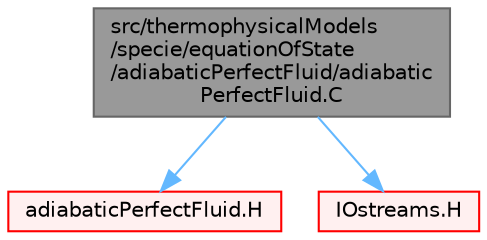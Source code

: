digraph "src/thermophysicalModels/specie/equationOfState/adiabaticPerfectFluid/adiabaticPerfectFluid.C"
{
 // LATEX_PDF_SIZE
  bgcolor="transparent";
  edge [fontname=Helvetica,fontsize=10,labelfontname=Helvetica,labelfontsize=10];
  node [fontname=Helvetica,fontsize=10,shape=box,height=0.2,width=0.4];
  Node1 [id="Node000001",label="src/thermophysicalModels\l/specie/equationOfState\l/adiabaticPerfectFluid/adiabatic\lPerfectFluid.C",height=0.2,width=0.4,color="gray40", fillcolor="grey60", style="filled", fontcolor="black",tooltip=" "];
  Node1 -> Node2 [id="edge1_Node000001_Node000002",color="steelblue1",style="solid",tooltip=" "];
  Node2 [id="Node000002",label="adiabaticPerfectFluid.H",height=0.2,width=0.4,color="red", fillcolor="#FFF0F0", style="filled",URL="$adiabaticPerfectFluid_8H.html",tooltip=" "];
  Node1 -> Node74 [id="edge2_Node000001_Node000074",color="steelblue1",style="solid",tooltip=" "];
  Node74 [id="Node000074",label="IOstreams.H",height=0.2,width=0.4,color="red", fillcolor="#FFF0F0", style="filled",URL="$IOstreams_8H.html",tooltip="Useful combination of include files which define Sin, Sout and Serr and the use of IO streams general..."];
}

